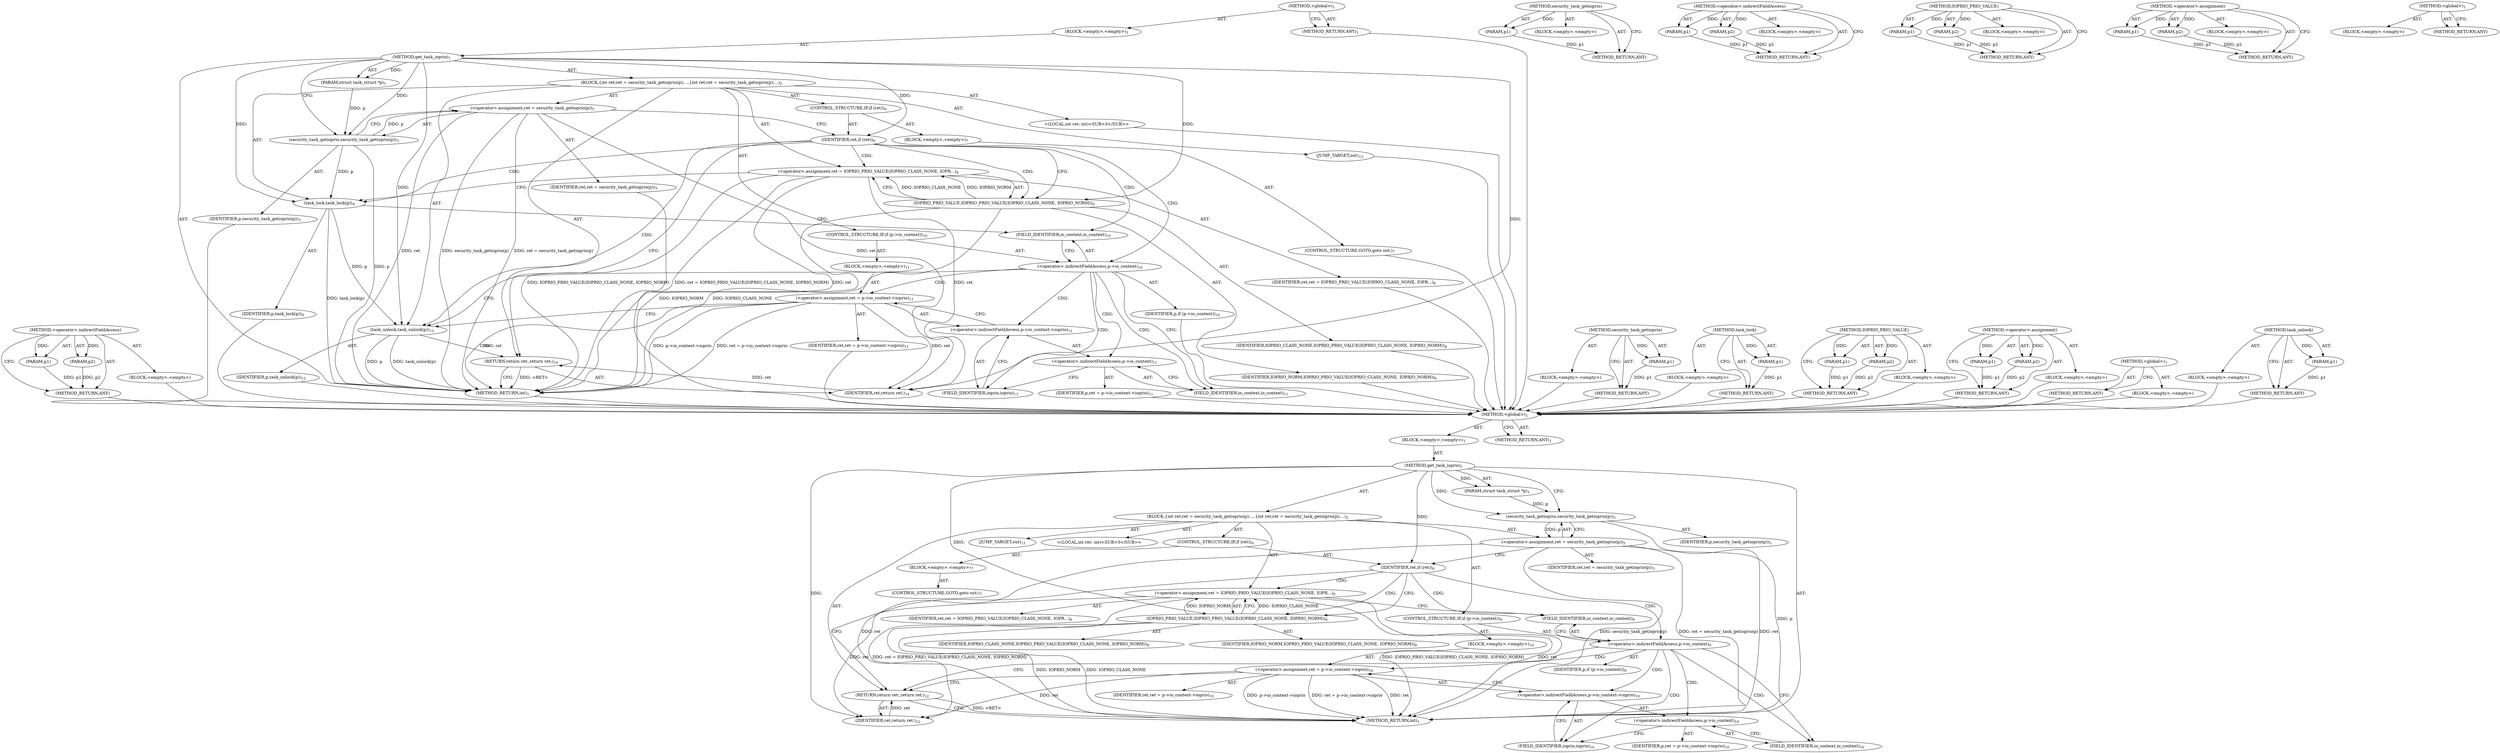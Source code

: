 digraph "task_unlock" {
vulnerable_6 [label=<(METHOD,&lt;global&gt;)<SUB>1</SUB>>];
vulnerable_7 [label=<(BLOCK,&lt;empty&gt;,&lt;empty&gt;)<SUB>1</SUB>>];
vulnerable_8 [label=<(METHOD,get_task_ioprio)<SUB>1</SUB>>];
vulnerable_9 [label=<(PARAM,struct task_struct *p)<SUB>1</SUB>>];
vulnerable_10 [label=<(BLOCK,{
	int ret;

	ret = security_task_getioprio(p);...,{
	int ret;

	ret = security_task_getioprio(p);...)<SUB>2</SUB>>];
vulnerable_11 [label="<(LOCAL,int ret: int)<SUB>3</SUB>>"];
vulnerable_12 [label=<(&lt;operator&gt;.assignment,ret = security_task_getioprio(p))<SUB>5</SUB>>];
vulnerable_13 [label=<(IDENTIFIER,ret,ret = security_task_getioprio(p))<SUB>5</SUB>>];
vulnerable_14 [label=<(security_task_getioprio,security_task_getioprio(p))<SUB>5</SUB>>];
vulnerable_15 [label=<(IDENTIFIER,p,security_task_getioprio(p))<SUB>5</SUB>>];
vulnerable_16 [label=<(CONTROL_STRUCTURE,IF,if (ret))<SUB>6</SUB>>];
vulnerable_17 [label=<(IDENTIFIER,ret,if (ret))<SUB>6</SUB>>];
vulnerable_18 [label=<(BLOCK,&lt;empty&gt;,&lt;empty&gt;)<SUB>7</SUB>>];
vulnerable_19 [label=<(CONTROL_STRUCTURE,GOTO,goto out;)<SUB>7</SUB>>];
vulnerable_20 [label=<(&lt;operator&gt;.assignment,ret = IOPRIO_PRIO_VALUE(IOPRIO_CLASS_NONE, IOPR...)<SUB>8</SUB>>];
vulnerable_21 [label=<(IDENTIFIER,ret,ret = IOPRIO_PRIO_VALUE(IOPRIO_CLASS_NONE, IOPR...)<SUB>8</SUB>>];
vulnerable_22 [label=<(IOPRIO_PRIO_VALUE,IOPRIO_PRIO_VALUE(IOPRIO_CLASS_NONE, IOPRIO_NORM))<SUB>8</SUB>>];
vulnerable_23 [label=<(IDENTIFIER,IOPRIO_CLASS_NONE,IOPRIO_PRIO_VALUE(IOPRIO_CLASS_NONE, IOPRIO_NORM))<SUB>8</SUB>>];
vulnerable_24 [label=<(IDENTIFIER,IOPRIO_NORM,IOPRIO_PRIO_VALUE(IOPRIO_CLASS_NONE, IOPRIO_NORM))<SUB>8</SUB>>];
vulnerable_25 [label=<(CONTROL_STRUCTURE,IF,if (p-&gt;io_context))<SUB>9</SUB>>];
vulnerable_26 [label=<(&lt;operator&gt;.indirectFieldAccess,p-&gt;io_context)<SUB>9</SUB>>];
vulnerable_27 [label=<(IDENTIFIER,p,if (p-&gt;io_context))<SUB>9</SUB>>];
vulnerable_28 [label=<(FIELD_IDENTIFIER,io_context,io_context)<SUB>9</SUB>>];
vulnerable_29 [label=<(BLOCK,&lt;empty&gt;,&lt;empty&gt;)<SUB>10</SUB>>];
vulnerable_30 [label=<(&lt;operator&gt;.assignment,ret = p-&gt;io_context-&gt;ioprio)<SUB>10</SUB>>];
vulnerable_31 [label=<(IDENTIFIER,ret,ret = p-&gt;io_context-&gt;ioprio)<SUB>10</SUB>>];
vulnerable_32 [label=<(&lt;operator&gt;.indirectFieldAccess,p-&gt;io_context-&gt;ioprio)<SUB>10</SUB>>];
vulnerable_33 [label=<(&lt;operator&gt;.indirectFieldAccess,p-&gt;io_context)<SUB>10</SUB>>];
vulnerable_34 [label=<(IDENTIFIER,p,ret = p-&gt;io_context-&gt;ioprio)<SUB>10</SUB>>];
vulnerable_35 [label=<(FIELD_IDENTIFIER,io_context,io_context)<SUB>10</SUB>>];
vulnerable_36 [label=<(FIELD_IDENTIFIER,ioprio,ioprio)<SUB>10</SUB>>];
vulnerable_37 [label=<(JUMP_TARGET,out)<SUB>11</SUB>>];
vulnerable_38 [label=<(RETURN,return ret;,return ret;)<SUB>12</SUB>>];
vulnerable_39 [label=<(IDENTIFIER,ret,return ret;)<SUB>12</SUB>>];
vulnerable_40 [label=<(METHOD_RETURN,int)<SUB>1</SUB>>];
vulnerable_42 [label=<(METHOD_RETURN,ANY)<SUB>1</SUB>>];
vulnerable_64 [label=<(METHOD,security_task_getioprio)>];
vulnerable_65 [label=<(PARAM,p1)>];
vulnerable_66 [label=<(BLOCK,&lt;empty&gt;,&lt;empty&gt;)>];
vulnerable_67 [label=<(METHOD_RETURN,ANY)>];
vulnerable_73 [label=<(METHOD,&lt;operator&gt;.indirectFieldAccess)>];
vulnerable_74 [label=<(PARAM,p1)>];
vulnerable_75 [label=<(PARAM,p2)>];
vulnerable_76 [label=<(BLOCK,&lt;empty&gt;,&lt;empty&gt;)>];
vulnerable_77 [label=<(METHOD_RETURN,ANY)>];
vulnerable_68 [label=<(METHOD,IOPRIO_PRIO_VALUE)>];
vulnerable_69 [label=<(PARAM,p1)>];
vulnerable_70 [label=<(PARAM,p2)>];
vulnerable_71 [label=<(BLOCK,&lt;empty&gt;,&lt;empty&gt;)>];
vulnerable_72 [label=<(METHOD_RETURN,ANY)>];
vulnerable_59 [label=<(METHOD,&lt;operator&gt;.assignment)>];
vulnerable_60 [label=<(PARAM,p1)>];
vulnerable_61 [label=<(PARAM,p2)>];
vulnerable_62 [label=<(BLOCK,&lt;empty&gt;,&lt;empty&gt;)>];
vulnerable_63 [label=<(METHOD_RETURN,ANY)>];
vulnerable_53 [label=<(METHOD,&lt;global&gt;)<SUB>1</SUB>>];
vulnerable_54 [label=<(BLOCK,&lt;empty&gt;,&lt;empty&gt;)>];
vulnerable_55 [label=<(METHOD_RETURN,ANY)>];
fixed_81 [label=<(METHOD,&lt;operator&gt;.indirectFieldAccess)>];
fixed_82 [label=<(PARAM,p1)>];
fixed_83 [label=<(PARAM,p2)>];
fixed_84 [label=<(BLOCK,&lt;empty&gt;,&lt;empty&gt;)>];
fixed_85 [label=<(METHOD_RETURN,ANY)>];
fixed_6 [label=<(METHOD,&lt;global&gt;)<SUB>1</SUB>>];
fixed_7 [label=<(BLOCK,&lt;empty&gt;,&lt;empty&gt;)<SUB>1</SUB>>];
fixed_8 [label=<(METHOD,get_task_ioprio)<SUB>1</SUB>>];
fixed_9 [label=<(PARAM,struct task_struct *p)<SUB>1</SUB>>];
fixed_10 [label=<(BLOCK,{
	int ret;

	ret = security_task_getioprio(p);...,{
	int ret;

	ret = security_task_getioprio(p);...)<SUB>2</SUB>>];
fixed_11 [label="<(LOCAL,int ret: int)<SUB>3</SUB>>"];
fixed_12 [label=<(&lt;operator&gt;.assignment,ret = security_task_getioprio(p))<SUB>5</SUB>>];
fixed_13 [label=<(IDENTIFIER,ret,ret = security_task_getioprio(p))<SUB>5</SUB>>];
fixed_14 [label=<(security_task_getioprio,security_task_getioprio(p))<SUB>5</SUB>>];
fixed_15 [label=<(IDENTIFIER,p,security_task_getioprio(p))<SUB>5</SUB>>];
fixed_16 [label=<(CONTROL_STRUCTURE,IF,if (ret))<SUB>6</SUB>>];
fixed_17 [label=<(IDENTIFIER,ret,if (ret))<SUB>6</SUB>>];
fixed_18 [label=<(BLOCK,&lt;empty&gt;,&lt;empty&gt;)<SUB>7</SUB>>];
fixed_19 [label=<(CONTROL_STRUCTURE,GOTO,goto out;)<SUB>7</SUB>>];
fixed_20 [label=<(&lt;operator&gt;.assignment,ret = IOPRIO_PRIO_VALUE(IOPRIO_CLASS_NONE, IOPR...)<SUB>8</SUB>>];
fixed_21 [label=<(IDENTIFIER,ret,ret = IOPRIO_PRIO_VALUE(IOPRIO_CLASS_NONE, IOPR...)<SUB>8</SUB>>];
fixed_22 [label=<(IOPRIO_PRIO_VALUE,IOPRIO_PRIO_VALUE(IOPRIO_CLASS_NONE, IOPRIO_NORM))<SUB>8</SUB>>];
fixed_23 [label=<(IDENTIFIER,IOPRIO_CLASS_NONE,IOPRIO_PRIO_VALUE(IOPRIO_CLASS_NONE, IOPRIO_NORM))<SUB>8</SUB>>];
fixed_24 [label=<(IDENTIFIER,IOPRIO_NORM,IOPRIO_PRIO_VALUE(IOPRIO_CLASS_NONE, IOPRIO_NORM))<SUB>8</SUB>>];
fixed_25 [label=<(task_lock,task_lock(p))<SUB>9</SUB>>];
fixed_26 [label=<(IDENTIFIER,p,task_lock(p))<SUB>9</SUB>>];
fixed_27 [label=<(CONTROL_STRUCTURE,IF,if (p-&gt;io_context))<SUB>10</SUB>>];
fixed_28 [label=<(&lt;operator&gt;.indirectFieldAccess,p-&gt;io_context)<SUB>10</SUB>>];
fixed_29 [label=<(IDENTIFIER,p,if (p-&gt;io_context))<SUB>10</SUB>>];
fixed_30 [label=<(FIELD_IDENTIFIER,io_context,io_context)<SUB>10</SUB>>];
fixed_31 [label=<(BLOCK,&lt;empty&gt;,&lt;empty&gt;)<SUB>11</SUB>>];
fixed_32 [label=<(&lt;operator&gt;.assignment,ret = p-&gt;io_context-&gt;ioprio)<SUB>11</SUB>>];
fixed_33 [label=<(IDENTIFIER,ret,ret = p-&gt;io_context-&gt;ioprio)<SUB>11</SUB>>];
fixed_34 [label=<(&lt;operator&gt;.indirectFieldAccess,p-&gt;io_context-&gt;ioprio)<SUB>11</SUB>>];
fixed_35 [label=<(&lt;operator&gt;.indirectFieldAccess,p-&gt;io_context)<SUB>11</SUB>>];
fixed_36 [label=<(IDENTIFIER,p,ret = p-&gt;io_context-&gt;ioprio)<SUB>11</SUB>>];
fixed_37 [label=<(FIELD_IDENTIFIER,io_context,io_context)<SUB>11</SUB>>];
fixed_38 [label=<(FIELD_IDENTIFIER,ioprio,ioprio)<SUB>11</SUB>>];
fixed_39 [label=<(task_unlock,task_unlock(p))<SUB>12</SUB>>];
fixed_40 [label=<(IDENTIFIER,p,task_unlock(p))<SUB>12</SUB>>];
fixed_41 [label=<(JUMP_TARGET,out)<SUB>13</SUB>>];
fixed_42 [label=<(RETURN,return ret;,return ret;)<SUB>14</SUB>>];
fixed_43 [label=<(IDENTIFIER,ret,return ret;)<SUB>14</SUB>>];
fixed_44 [label=<(METHOD_RETURN,int)<SUB>1</SUB>>];
fixed_46 [label=<(METHOD_RETURN,ANY)<SUB>1</SUB>>];
fixed_68 [label=<(METHOD,security_task_getioprio)>];
fixed_69 [label=<(PARAM,p1)>];
fixed_70 [label=<(BLOCK,&lt;empty&gt;,&lt;empty&gt;)>];
fixed_71 [label=<(METHOD_RETURN,ANY)>];
fixed_77 [label=<(METHOD,task_lock)>];
fixed_78 [label=<(PARAM,p1)>];
fixed_79 [label=<(BLOCK,&lt;empty&gt;,&lt;empty&gt;)>];
fixed_80 [label=<(METHOD_RETURN,ANY)>];
fixed_72 [label=<(METHOD,IOPRIO_PRIO_VALUE)>];
fixed_73 [label=<(PARAM,p1)>];
fixed_74 [label=<(PARAM,p2)>];
fixed_75 [label=<(BLOCK,&lt;empty&gt;,&lt;empty&gt;)>];
fixed_76 [label=<(METHOD_RETURN,ANY)>];
fixed_63 [label=<(METHOD,&lt;operator&gt;.assignment)>];
fixed_64 [label=<(PARAM,p1)>];
fixed_65 [label=<(PARAM,p2)>];
fixed_66 [label=<(BLOCK,&lt;empty&gt;,&lt;empty&gt;)>];
fixed_67 [label=<(METHOD_RETURN,ANY)>];
fixed_57 [label=<(METHOD,&lt;global&gt;)<SUB>1</SUB>>];
fixed_58 [label=<(BLOCK,&lt;empty&gt;,&lt;empty&gt;)>];
fixed_59 [label=<(METHOD_RETURN,ANY)>];
fixed_86 [label=<(METHOD,task_unlock)>];
fixed_87 [label=<(PARAM,p1)>];
fixed_88 [label=<(BLOCK,&lt;empty&gt;,&lt;empty&gt;)>];
fixed_89 [label=<(METHOD_RETURN,ANY)>];
vulnerable_6 -> vulnerable_7  [key=0, label="AST: "];
vulnerable_6 -> vulnerable_42  [key=0, label="AST: "];
vulnerable_6 -> vulnerable_42  [key=1, label="CFG: "];
vulnerable_7 -> vulnerable_8  [key=0, label="AST: "];
vulnerable_8 -> vulnerable_9  [key=0, label="AST: "];
vulnerable_8 -> vulnerable_9  [key=1, label="DDG: "];
vulnerable_8 -> vulnerable_10  [key=0, label="AST: "];
vulnerable_8 -> vulnerable_40  [key=0, label="AST: "];
vulnerable_8 -> vulnerable_14  [key=0, label="CFG: "];
vulnerable_8 -> vulnerable_14  [key=1, label="DDG: "];
vulnerable_8 -> vulnerable_17  [key=0, label="DDG: "];
vulnerable_8 -> vulnerable_39  [key=0, label="DDG: "];
vulnerable_8 -> vulnerable_22  [key=0, label="DDG: "];
vulnerable_9 -> vulnerable_14  [key=0, label="DDG: p"];
vulnerable_10 -> vulnerable_11  [key=0, label="AST: "];
vulnerable_10 -> vulnerable_12  [key=0, label="AST: "];
vulnerable_10 -> vulnerable_16  [key=0, label="AST: "];
vulnerable_10 -> vulnerable_20  [key=0, label="AST: "];
vulnerable_10 -> vulnerable_25  [key=0, label="AST: "];
vulnerable_10 -> vulnerable_37  [key=0, label="AST: "];
vulnerable_10 -> vulnerable_38  [key=0, label="AST: "];
vulnerable_12 -> vulnerable_13  [key=0, label="AST: "];
vulnerable_12 -> vulnerable_14  [key=0, label="AST: "];
vulnerable_12 -> vulnerable_17  [key=0, label="CFG: "];
vulnerable_12 -> vulnerable_40  [key=0, label="DDG: ret"];
vulnerable_12 -> vulnerable_40  [key=1, label="DDG: security_task_getioprio(p)"];
vulnerable_12 -> vulnerable_40  [key=2, label="DDG: ret = security_task_getioprio(p)"];
vulnerable_12 -> vulnerable_39  [key=0, label="DDG: ret"];
vulnerable_14 -> vulnerable_15  [key=0, label="AST: "];
vulnerable_14 -> vulnerable_12  [key=0, label="CFG: "];
vulnerable_14 -> vulnerable_12  [key=1, label="DDG: p"];
vulnerable_14 -> vulnerable_40  [key=0, label="DDG: p"];
vulnerable_16 -> vulnerable_17  [key=0, label="AST: "];
vulnerable_16 -> vulnerable_18  [key=0, label="AST: "];
vulnerable_17 -> vulnerable_38  [key=0, label="CFG: "];
vulnerable_17 -> vulnerable_22  [key=0, label="CFG: "];
vulnerable_17 -> vulnerable_22  [key=1, label="CDG: "];
vulnerable_17 -> vulnerable_26  [key=0, label="CDG: "];
vulnerable_17 -> vulnerable_28  [key=0, label="CDG: "];
vulnerable_17 -> vulnerable_20  [key=0, label="CDG: "];
vulnerable_18 -> vulnerable_19  [key=0, label="AST: "];
vulnerable_20 -> vulnerable_21  [key=0, label="AST: "];
vulnerable_20 -> vulnerable_22  [key=0, label="AST: "];
vulnerable_20 -> vulnerable_28  [key=0, label="CFG: "];
vulnerable_20 -> vulnerable_40  [key=0, label="DDG: ret"];
vulnerable_20 -> vulnerable_40  [key=1, label="DDG: IOPRIO_PRIO_VALUE(IOPRIO_CLASS_NONE, IOPRIO_NORM)"];
vulnerable_20 -> vulnerable_40  [key=2, label="DDG: ret = IOPRIO_PRIO_VALUE(IOPRIO_CLASS_NONE, IOPRIO_NORM)"];
vulnerable_20 -> vulnerable_39  [key=0, label="DDG: ret"];
vulnerable_22 -> vulnerable_23  [key=0, label="AST: "];
vulnerable_22 -> vulnerable_24  [key=0, label="AST: "];
vulnerable_22 -> vulnerable_20  [key=0, label="CFG: "];
vulnerable_22 -> vulnerable_20  [key=1, label="DDG: IOPRIO_CLASS_NONE"];
vulnerable_22 -> vulnerable_20  [key=2, label="DDG: IOPRIO_NORM"];
vulnerable_22 -> vulnerable_40  [key=0, label="DDG: IOPRIO_NORM"];
vulnerable_22 -> vulnerable_40  [key=1, label="DDG: IOPRIO_CLASS_NONE"];
vulnerable_25 -> vulnerable_26  [key=0, label="AST: "];
vulnerable_25 -> vulnerable_29  [key=0, label="AST: "];
vulnerable_26 -> vulnerable_27  [key=0, label="AST: "];
vulnerable_26 -> vulnerable_28  [key=0, label="AST: "];
vulnerable_26 -> vulnerable_35  [key=0, label="CFG: "];
vulnerable_26 -> vulnerable_35  [key=1, label="CDG: "];
vulnerable_26 -> vulnerable_38  [key=0, label="CFG: "];
vulnerable_26 -> vulnerable_30  [key=0, label="CDG: "];
vulnerable_26 -> vulnerable_32  [key=0, label="CDG: "];
vulnerable_26 -> vulnerable_33  [key=0, label="CDG: "];
vulnerable_26 -> vulnerable_36  [key=0, label="CDG: "];
vulnerable_28 -> vulnerable_26  [key=0, label="CFG: "];
vulnerable_29 -> vulnerable_30  [key=0, label="AST: "];
vulnerable_30 -> vulnerable_31  [key=0, label="AST: "];
vulnerable_30 -> vulnerable_32  [key=0, label="AST: "];
vulnerable_30 -> vulnerable_38  [key=0, label="CFG: "];
vulnerable_30 -> vulnerable_40  [key=0, label="DDG: ret"];
vulnerable_30 -> vulnerable_40  [key=1, label="DDG: p-&gt;io_context-&gt;ioprio"];
vulnerable_30 -> vulnerable_40  [key=2, label="DDG: ret = p-&gt;io_context-&gt;ioprio"];
vulnerable_30 -> vulnerable_39  [key=0, label="DDG: ret"];
vulnerable_32 -> vulnerable_33  [key=0, label="AST: "];
vulnerable_32 -> vulnerable_36  [key=0, label="AST: "];
vulnerable_32 -> vulnerable_30  [key=0, label="CFG: "];
vulnerable_33 -> vulnerable_34  [key=0, label="AST: "];
vulnerable_33 -> vulnerable_35  [key=0, label="AST: "];
vulnerable_33 -> vulnerable_36  [key=0, label="CFG: "];
vulnerable_35 -> vulnerable_33  [key=0, label="CFG: "];
vulnerable_36 -> vulnerable_32  [key=0, label="CFG: "];
vulnerable_38 -> vulnerable_39  [key=0, label="AST: "];
vulnerable_38 -> vulnerable_40  [key=0, label="CFG: "];
vulnerable_38 -> vulnerable_40  [key=1, label="DDG: &lt;RET&gt;"];
vulnerable_39 -> vulnerable_38  [key=0, label="DDG: ret"];
vulnerable_64 -> vulnerable_65  [key=0, label="AST: "];
vulnerable_64 -> vulnerable_65  [key=1, label="DDG: "];
vulnerable_64 -> vulnerable_66  [key=0, label="AST: "];
vulnerable_64 -> vulnerable_67  [key=0, label="AST: "];
vulnerable_64 -> vulnerable_67  [key=1, label="CFG: "];
vulnerable_65 -> vulnerable_67  [key=0, label="DDG: p1"];
vulnerable_73 -> vulnerable_74  [key=0, label="AST: "];
vulnerable_73 -> vulnerable_74  [key=1, label="DDG: "];
vulnerable_73 -> vulnerable_76  [key=0, label="AST: "];
vulnerable_73 -> vulnerable_75  [key=0, label="AST: "];
vulnerable_73 -> vulnerable_75  [key=1, label="DDG: "];
vulnerable_73 -> vulnerable_77  [key=0, label="AST: "];
vulnerable_73 -> vulnerable_77  [key=1, label="CFG: "];
vulnerable_74 -> vulnerable_77  [key=0, label="DDG: p1"];
vulnerable_75 -> vulnerable_77  [key=0, label="DDG: p2"];
vulnerable_68 -> vulnerable_69  [key=0, label="AST: "];
vulnerable_68 -> vulnerable_69  [key=1, label="DDG: "];
vulnerable_68 -> vulnerable_71  [key=0, label="AST: "];
vulnerable_68 -> vulnerable_70  [key=0, label="AST: "];
vulnerable_68 -> vulnerable_70  [key=1, label="DDG: "];
vulnerable_68 -> vulnerable_72  [key=0, label="AST: "];
vulnerable_68 -> vulnerable_72  [key=1, label="CFG: "];
vulnerable_69 -> vulnerable_72  [key=0, label="DDG: p1"];
vulnerable_70 -> vulnerable_72  [key=0, label="DDG: p2"];
vulnerable_59 -> vulnerable_60  [key=0, label="AST: "];
vulnerable_59 -> vulnerable_60  [key=1, label="DDG: "];
vulnerable_59 -> vulnerable_62  [key=0, label="AST: "];
vulnerable_59 -> vulnerable_61  [key=0, label="AST: "];
vulnerable_59 -> vulnerable_61  [key=1, label="DDG: "];
vulnerable_59 -> vulnerable_63  [key=0, label="AST: "];
vulnerable_59 -> vulnerable_63  [key=1, label="CFG: "];
vulnerable_60 -> vulnerable_63  [key=0, label="DDG: p1"];
vulnerable_61 -> vulnerable_63  [key=0, label="DDG: p2"];
vulnerable_53 -> vulnerable_54  [key=0, label="AST: "];
vulnerable_53 -> vulnerable_55  [key=0, label="AST: "];
vulnerable_53 -> vulnerable_55  [key=1, label="CFG: "];
fixed_81 -> fixed_82  [key=0, label="AST: "];
fixed_81 -> fixed_82  [key=1, label="DDG: "];
fixed_81 -> fixed_84  [key=0, label="AST: "];
fixed_81 -> fixed_83  [key=0, label="AST: "];
fixed_81 -> fixed_83  [key=1, label="DDG: "];
fixed_81 -> fixed_85  [key=0, label="AST: "];
fixed_81 -> fixed_85  [key=1, label="CFG: "];
fixed_82 -> fixed_85  [key=0, label="DDG: p1"];
fixed_83 -> fixed_85  [key=0, label="DDG: p2"];
fixed_84 -> vulnerable_6  [key=0];
fixed_85 -> vulnerable_6  [key=0];
fixed_6 -> fixed_7  [key=0, label="AST: "];
fixed_6 -> fixed_46  [key=0, label="AST: "];
fixed_6 -> fixed_46  [key=1, label="CFG: "];
fixed_7 -> fixed_8  [key=0, label="AST: "];
fixed_8 -> fixed_9  [key=0, label="AST: "];
fixed_8 -> fixed_9  [key=1, label="DDG: "];
fixed_8 -> fixed_10  [key=0, label="AST: "];
fixed_8 -> fixed_44  [key=0, label="AST: "];
fixed_8 -> fixed_14  [key=0, label="CFG: "];
fixed_8 -> fixed_14  [key=1, label="DDG: "];
fixed_8 -> fixed_17  [key=0, label="DDG: "];
fixed_8 -> fixed_25  [key=0, label="DDG: "];
fixed_8 -> fixed_39  [key=0, label="DDG: "];
fixed_8 -> fixed_43  [key=0, label="DDG: "];
fixed_8 -> fixed_22  [key=0, label="DDG: "];
fixed_9 -> fixed_14  [key=0, label="DDG: p"];
fixed_10 -> fixed_11  [key=0, label="AST: "];
fixed_10 -> fixed_12  [key=0, label="AST: "];
fixed_10 -> fixed_16  [key=0, label="AST: "];
fixed_10 -> fixed_20  [key=0, label="AST: "];
fixed_10 -> fixed_25  [key=0, label="AST: "];
fixed_10 -> fixed_27  [key=0, label="AST: "];
fixed_10 -> fixed_39  [key=0, label="AST: "];
fixed_10 -> fixed_41  [key=0, label="AST: "];
fixed_10 -> fixed_42  [key=0, label="AST: "];
fixed_11 -> vulnerable_6  [key=0];
fixed_12 -> fixed_13  [key=0, label="AST: "];
fixed_12 -> fixed_14  [key=0, label="AST: "];
fixed_12 -> fixed_17  [key=0, label="CFG: "];
fixed_12 -> fixed_44  [key=0, label="DDG: ret"];
fixed_12 -> fixed_44  [key=1, label="DDG: security_task_getioprio(p)"];
fixed_12 -> fixed_44  [key=2, label="DDG: ret = security_task_getioprio(p)"];
fixed_12 -> fixed_43  [key=0, label="DDG: ret"];
fixed_13 -> vulnerable_6  [key=0];
fixed_14 -> fixed_15  [key=0, label="AST: "];
fixed_14 -> fixed_12  [key=0, label="CFG: "];
fixed_14 -> fixed_12  [key=1, label="DDG: p"];
fixed_14 -> fixed_44  [key=0, label="DDG: p"];
fixed_14 -> fixed_25  [key=0, label="DDG: p"];
fixed_15 -> vulnerable_6  [key=0];
fixed_16 -> fixed_17  [key=0, label="AST: "];
fixed_16 -> fixed_18  [key=0, label="AST: "];
fixed_17 -> fixed_42  [key=0, label="CFG: "];
fixed_17 -> fixed_22  [key=0, label="CFG: "];
fixed_17 -> fixed_22  [key=1, label="CDG: "];
fixed_17 -> fixed_30  [key=0, label="CDG: "];
fixed_17 -> fixed_28  [key=0, label="CDG: "];
fixed_17 -> fixed_20  [key=0, label="CDG: "];
fixed_17 -> fixed_25  [key=0, label="CDG: "];
fixed_17 -> fixed_39  [key=0, label="CDG: "];
fixed_18 -> fixed_19  [key=0, label="AST: "];
fixed_19 -> vulnerable_6  [key=0];
fixed_20 -> fixed_21  [key=0, label="AST: "];
fixed_20 -> fixed_22  [key=0, label="AST: "];
fixed_20 -> fixed_25  [key=0, label="CFG: "];
fixed_20 -> fixed_44  [key=0, label="DDG: ret"];
fixed_20 -> fixed_44  [key=1, label="DDG: IOPRIO_PRIO_VALUE(IOPRIO_CLASS_NONE, IOPRIO_NORM)"];
fixed_20 -> fixed_44  [key=2, label="DDG: ret = IOPRIO_PRIO_VALUE(IOPRIO_CLASS_NONE, IOPRIO_NORM)"];
fixed_20 -> fixed_43  [key=0, label="DDG: ret"];
fixed_21 -> vulnerable_6  [key=0];
fixed_22 -> fixed_23  [key=0, label="AST: "];
fixed_22 -> fixed_24  [key=0, label="AST: "];
fixed_22 -> fixed_20  [key=0, label="CFG: "];
fixed_22 -> fixed_20  [key=1, label="DDG: IOPRIO_CLASS_NONE"];
fixed_22 -> fixed_20  [key=2, label="DDG: IOPRIO_NORM"];
fixed_22 -> fixed_44  [key=0, label="DDG: IOPRIO_NORM"];
fixed_22 -> fixed_44  [key=1, label="DDG: IOPRIO_CLASS_NONE"];
fixed_23 -> vulnerable_6  [key=0];
fixed_24 -> vulnerable_6  [key=0];
fixed_25 -> fixed_26  [key=0, label="AST: "];
fixed_25 -> fixed_30  [key=0, label="CFG: "];
fixed_25 -> fixed_44  [key=0, label="DDG: task_lock(p)"];
fixed_25 -> fixed_39  [key=0, label="DDG: p"];
fixed_26 -> vulnerable_6  [key=0];
fixed_27 -> fixed_28  [key=0, label="AST: "];
fixed_27 -> fixed_31  [key=0, label="AST: "];
fixed_28 -> fixed_29  [key=0, label="AST: "];
fixed_28 -> fixed_30  [key=0, label="AST: "];
fixed_28 -> fixed_37  [key=0, label="CFG: "];
fixed_28 -> fixed_37  [key=1, label="CDG: "];
fixed_28 -> fixed_39  [key=0, label="CFG: "];
fixed_28 -> fixed_34  [key=0, label="CDG: "];
fixed_28 -> fixed_32  [key=0, label="CDG: "];
fixed_28 -> fixed_35  [key=0, label="CDG: "];
fixed_28 -> fixed_38  [key=0, label="CDG: "];
fixed_29 -> vulnerable_6  [key=0];
fixed_30 -> fixed_28  [key=0, label="CFG: "];
fixed_31 -> fixed_32  [key=0, label="AST: "];
fixed_32 -> fixed_33  [key=0, label="AST: "];
fixed_32 -> fixed_34  [key=0, label="AST: "];
fixed_32 -> fixed_39  [key=0, label="CFG: "];
fixed_32 -> fixed_44  [key=0, label="DDG: ret"];
fixed_32 -> fixed_44  [key=1, label="DDG: p-&gt;io_context-&gt;ioprio"];
fixed_32 -> fixed_44  [key=2, label="DDG: ret = p-&gt;io_context-&gt;ioprio"];
fixed_32 -> fixed_43  [key=0, label="DDG: ret"];
fixed_33 -> vulnerable_6  [key=0];
fixed_34 -> fixed_35  [key=0, label="AST: "];
fixed_34 -> fixed_38  [key=0, label="AST: "];
fixed_34 -> fixed_32  [key=0, label="CFG: "];
fixed_35 -> fixed_36  [key=0, label="AST: "];
fixed_35 -> fixed_37  [key=0, label="AST: "];
fixed_35 -> fixed_38  [key=0, label="CFG: "];
fixed_36 -> vulnerable_6  [key=0];
fixed_37 -> fixed_35  [key=0, label="CFG: "];
fixed_38 -> fixed_34  [key=0, label="CFG: "];
fixed_39 -> fixed_40  [key=0, label="AST: "];
fixed_39 -> fixed_42  [key=0, label="CFG: "];
fixed_39 -> fixed_44  [key=0, label="DDG: p"];
fixed_39 -> fixed_44  [key=1, label="DDG: task_unlock(p)"];
fixed_40 -> vulnerable_6  [key=0];
fixed_41 -> vulnerable_6  [key=0];
fixed_42 -> fixed_43  [key=0, label="AST: "];
fixed_42 -> fixed_44  [key=0, label="CFG: "];
fixed_42 -> fixed_44  [key=1, label="DDG: &lt;RET&gt;"];
fixed_43 -> fixed_42  [key=0, label="DDG: ret"];
fixed_44 -> vulnerable_6  [key=0];
fixed_46 -> vulnerable_6  [key=0];
fixed_68 -> fixed_69  [key=0, label="AST: "];
fixed_68 -> fixed_69  [key=1, label="DDG: "];
fixed_68 -> fixed_70  [key=0, label="AST: "];
fixed_68 -> fixed_71  [key=0, label="AST: "];
fixed_68 -> fixed_71  [key=1, label="CFG: "];
fixed_69 -> fixed_71  [key=0, label="DDG: p1"];
fixed_70 -> vulnerable_6  [key=0];
fixed_71 -> vulnerable_6  [key=0];
fixed_77 -> fixed_78  [key=0, label="AST: "];
fixed_77 -> fixed_78  [key=1, label="DDG: "];
fixed_77 -> fixed_79  [key=0, label="AST: "];
fixed_77 -> fixed_80  [key=0, label="AST: "];
fixed_77 -> fixed_80  [key=1, label="CFG: "];
fixed_78 -> fixed_80  [key=0, label="DDG: p1"];
fixed_79 -> vulnerable_6  [key=0];
fixed_80 -> vulnerable_6  [key=0];
fixed_72 -> fixed_73  [key=0, label="AST: "];
fixed_72 -> fixed_73  [key=1, label="DDG: "];
fixed_72 -> fixed_75  [key=0, label="AST: "];
fixed_72 -> fixed_74  [key=0, label="AST: "];
fixed_72 -> fixed_74  [key=1, label="DDG: "];
fixed_72 -> fixed_76  [key=0, label="AST: "];
fixed_72 -> fixed_76  [key=1, label="CFG: "];
fixed_73 -> fixed_76  [key=0, label="DDG: p1"];
fixed_74 -> fixed_76  [key=0, label="DDG: p2"];
fixed_75 -> vulnerable_6  [key=0];
fixed_76 -> vulnerable_6  [key=0];
fixed_63 -> fixed_64  [key=0, label="AST: "];
fixed_63 -> fixed_64  [key=1, label="DDG: "];
fixed_63 -> fixed_66  [key=0, label="AST: "];
fixed_63 -> fixed_65  [key=0, label="AST: "];
fixed_63 -> fixed_65  [key=1, label="DDG: "];
fixed_63 -> fixed_67  [key=0, label="AST: "];
fixed_63 -> fixed_67  [key=1, label="CFG: "];
fixed_64 -> fixed_67  [key=0, label="DDG: p1"];
fixed_65 -> fixed_67  [key=0, label="DDG: p2"];
fixed_66 -> vulnerable_6  [key=0];
fixed_67 -> vulnerable_6  [key=0];
fixed_57 -> fixed_58  [key=0, label="AST: "];
fixed_57 -> fixed_59  [key=0, label="AST: "];
fixed_57 -> fixed_59  [key=1, label="CFG: "];
fixed_58 -> vulnerable_6  [key=0];
fixed_59 -> vulnerable_6  [key=0];
fixed_86 -> fixed_87  [key=0, label="AST: "];
fixed_86 -> fixed_87  [key=1, label="DDG: "];
fixed_86 -> fixed_88  [key=0, label="AST: "];
fixed_86 -> fixed_89  [key=0, label="AST: "];
fixed_86 -> fixed_89  [key=1, label="CFG: "];
fixed_87 -> fixed_89  [key=0, label="DDG: p1"];
fixed_88 -> vulnerable_6  [key=0];
fixed_89 -> vulnerable_6  [key=0];
}
